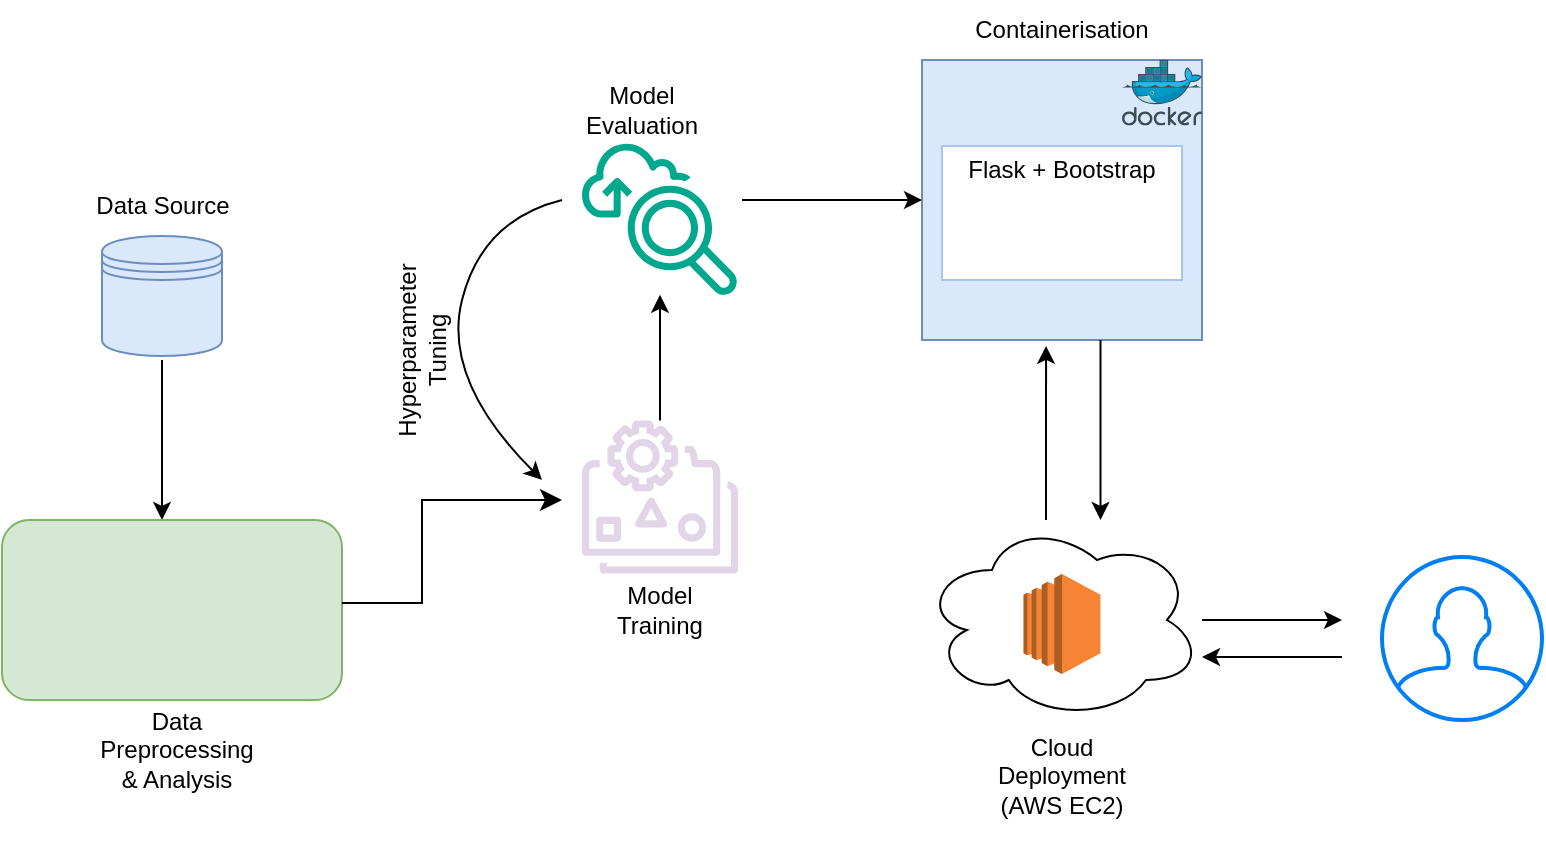 <mxfile version="25.0.1">
  <diagram name="Page-1" id="PvgVLcvzbbs0Ga6zSh0f">
    <mxGraphModel dx="1434" dy="819" grid="1" gridSize="10" guides="1" tooltips="1" connect="1" arrows="1" fold="1" page="1" pageScale="1" pageWidth="850" pageHeight="1100" background="none" math="0" shadow="0">
      <root>
        <mxCell id="0" />
        <mxCell id="1" parent="0" />
        <mxCell id="B56T8SULO6MOT_sVwe2b-1" value="" style="shape=datastore;whiteSpace=wrap;html=1;fillColor=#dae8fc;strokeColor=#6c8ebf;" vertex="1" parent="1">
          <mxGeometry x="100" y="138" width="60" height="60" as="geometry" />
        </mxCell>
        <mxCell id="B56T8SULO6MOT_sVwe2b-5" value="Data Source" style="text;html=1;align=center;verticalAlign=middle;resizable=0;points=[];autosize=1;strokeColor=none;fillColor=none;" vertex="1" parent="1">
          <mxGeometry x="85" y="108" width="90" height="30" as="geometry" />
        </mxCell>
        <mxCell id="B56T8SULO6MOT_sVwe2b-6" value="" style="endArrow=classic;html=1;rounded=0;" edge="1" parent="1">
          <mxGeometry width="50" height="50" relative="1" as="geometry">
            <mxPoint x="130" y="200" as="sourcePoint" />
            <mxPoint x="130" y="280" as="targetPoint" />
          </mxGeometry>
        </mxCell>
        <mxCell id="B56T8SULO6MOT_sVwe2b-11" value="" style="rounded=1;whiteSpace=wrap;html=1;fillColor=#d5e8d4;strokeColor=#82b366;gradientColor=none;" vertex="1" parent="1">
          <mxGeometry x="50" y="280" width="170" height="90" as="geometry" />
        </mxCell>
        <mxCell id="B56T8SULO6MOT_sVwe2b-12" value="" style="shape=image;html=1;verticalAlign=top;verticalLabelPosition=bottom;labelBackgroundColor=#ffffff;imageAspect=0;aspect=fixed;image=https://cdn2.iconfinder.com/data/icons/bitsies/128/BarChart-128.png" vertex="1" parent="1">
          <mxGeometry x="70" y="286.5" width="77" height="77" as="geometry" />
        </mxCell>
        <mxCell id="B56T8SULO6MOT_sVwe2b-13" value="" style="shape=image;html=1;verticalAlign=top;verticalLabelPosition=bottom;labelBackgroundColor=#ffffff;imageAspect=0;aspect=fixed;image=https://cdn4.iconfinder.com/data/icons/success-filloutline/64/chart-analysis-analytics-data_analytics-pie-128.png" vertex="1" parent="1">
          <mxGeometry x="167" y="286.5" width="35" height="35" as="geometry" />
        </mxCell>
        <mxCell id="B56T8SULO6MOT_sVwe2b-14" value="" style="shape=image;html=1;verticalAlign=top;verticalLabelPosition=bottom;labelBackgroundColor=#ffffff;imageAspect=0;aspect=fixed;image=https://cdn0.iconfinder.com/data/icons/web-development-and-studio/512/30_Graph_Analysis_analytic_analytics_chart_data-128.png" vertex="1" parent="1">
          <mxGeometry x="165" y="329.5" width="39" height="39" as="geometry" />
        </mxCell>
        <mxCell id="B56T8SULO6MOT_sVwe2b-16" value="Data Preprocessing &amp;amp; Analysis" style="text;html=1;align=center;verticalAlign=middle;whiteSpace=wrap;rounded=0;" vertex="1" parent="1">
          <mxGeometry x="105" y="380" width="65" height="30" as="geometry" />
        </mxCell>
        <mxCell id="B56T8SULO6MOT_sVwe2b-19" value="" style="edgeStyle=elbowEdgeStyle;elbow=horizontal;endArrow=classic;html=1;curved=0;rounded=0;endSize=8;startSize=8;" edge="1" parent="1">
          <mxGeometry width="50" height="50" relative="1" as="geometry">
            <mxPoint x="220" y="321.5" as="sourcePoint" />
            <mxPoint x="330" y="270" as="targetPoint" />
            <Array as="points">
              <mxPoint x="260" y="290" />
            </Array>
          </mxGeometry>
        </mxCell>
        <mxCell id="B56T8SULO6MOT_sVwe2b-21" value="" style="sketch=0;outlineConnect=0;fillColor=#e1d5e7;strokeColor=#9673a6;dashed=0;verticalLabelPosition=bottom;verticalAlign=top;align=center;html=1;fontSize=12;fontStyle=0;aspect=fixed;pointerEvents=1;shape=mxgraph.aws4.elastic_file_system_intelligent_tiering;" vertex="1" parent="1">
          <mxGeometry x="340" y="230" width="78" height="77" as="geometry" />
        </mxCell>
        <mxCell id="B56T8SULO6MOT_sVwe2b-22" value="Model Training" style="text;html=1;align=center;verticalAlign=middle;whiteSpace=wrap;rounded=0;" vertex="1" parent="1">
          <mxGeometry x="349" y="310" width="60" height="30" as="geometry" />
        </mxCell>
        <mxCell id="B56T8SULO6MOT_sVwe2b-23" value="" style="sketch=0;outlineConnect=0;fontColor=#232F3E;gradientColor=none;fillColor=#01A88D;strokeColor=none;dashed=0;verticalLabelPosition=bottom;verticalAlign=top;align=center;html=1;fontSize=12;fontStyle=0;aspect=fixed;shape=mxgraph.aws4.application_discovery_service_migration_evaluator_collector;" vertex="1" parent="1">
          <mxGeometry x="340" y="90" width="78" height="78" as="geometry" />
        </mxCell>
        <mxCell id="B56T8SULO6MOT_sVwe2b-26" value="" style="curved=1;endArrow=classic;html=1;rounded=0;" edge="1" parent="1">
          <mxGeometry width="50" height="50" relative="1" as="geometry">
            <mxPoint x="330" y="120" as="sourcePoint" />
            <mxPoint x="320" y="260" as="targetPoint" />
            <Array as="points">
              <mxPoint x="290" y="130" />
              <mxPoint x="270" y="210" />
            </Array>
          </mxGeometry>
        </mxCell>
        <mxCell id="B56T8SULO6MOT_sVwe2b-27" value="&lt;div&gt;Hyperparameter Tuning&lt;/div&gt;" style="text;html=1;align=center;verticalAlign=middle;whiteSpace=wrap;rounded=0;rotation=-90;" vertex="1" parent="1">
          <mxGeometry x="230" y="180" width="60" height="30" as="geometry" />
        </mxCell>
        <mxCell id="B56T8SULO6MOT_sVwe2b-28" value="" style="endArrow=classic;html=1;rounded=0;" edge="1" parent="1" source="B56T8SULO6MOT_sVwe2b-21" target="B56T8SULO6MOT_sVwe2b-23">
          <mxGeometry width="50" height="50" relative="1" as="geometry">
            <mxPoint x="500" y="450" as="sourcePoint" />
            <mxPoint x="550" y="400" as="targetPoint" />
          </mxGeometry>
        </mxCell>
        <mxCell id="B56T8SULO6MOT_sVwe2b-29" value="Model Evaluation" style="text;html=1;align=center;verticalAlign=middle;whiteSpace=wrap;rounded=0;" vertex="1" parent="1">
          <mxGeometry x="340" y="60" width="60" height="30" as="geometry" />
        </mxCell>
        <mxCell id="B56T8SULO6MOT_sVwe2b-31" value="" style="whiteSpace=wrap;html=1;aspect=fixed;fillColor=#dae8fc;strokeColor=#6c8ebf;" vertex="1" parent="1">
          <mxGeometry x="510" y="50" width="140" height="140" as="geometry" />
        </mxCell>
        <mxCell id="B56T8SULO6MOT_sVwe2b-32" value="" style="image;sketch=0;aspect=fixed;html=1;points=[];align=center;fontSize=12;image=img/lib/mscae/Docker.svg;" vertex="1" parent="1">
          <mxGeometry x="610" y="50" width="40" height="32.8" as="geometry" />
        </mxCell>
        <mxCell id="B56T8SULO6MOT_sVwe2b-33" value="" style="rounded=0;whiteSpace=wrap;html=1;strokeColor=#A9C4EB;" vertex="1" parent="1">
          <mxGeometry x="520" y="93" width="120" height="67" as="geometry" />
        </mxCell>
        <mxCell id="B56T8SULO6MOT_sVwe2b-35" value="" style="ellipse;shape=cloud;whiteSpace=wrap;html=1;" vertex="1" parent="1">
          <mxGeometry x="510" y="280" width="140" height="100" as="geometry" />
        </mxCell>
        <mxCell id="B56T8SULO6MOT_sVwe2b-36" value="" style="outlineConnect=0;dashed=0;verticalLabelPosition=bottom;verticalAlign=top;align=center;html=1;shape=mxgraph.aws3.ec2;fillColor=#F58534;gradientColor=none;" vertex="1" parent="1">
          <mxGeometry x="560.75" y="307" width="38.5" height="50" as="geometry" />
        </mxCell>
        <mxCell id="B56T8SULO6MOT_sVwe2b-37" value="" style="endArrow=classic;html=1;rounded=0;entryX=0;entryY=0.5;entryDx=0;entryDy=0;" edge="1" parent="1" target="B56T8SULO6MOT_sVwe2b-31">
          <mxGeometry width="50" height="50" relative="1" as="geometry">
            <mxPoint x="420" y="120" as="sourcePoint" />
            <mxPoint x="550" y="270" as="targetPoint" />
          </mxGeometry>
        </mxCell>
        <mxCell id="B56T8SULO6MOT_sVwe2b-38" value="" style="endArrow=classic;html=1;rounded=0;" edge="1" parent="1">
          <mxGeometry width="50" height="50" relative="1" as="geometry">
            <mxPoint x="599.25" y="190" as="sourcePoint" />
            <mxPoint x="599.25" y="280" as="targetPoint" />
          </mxGeometry>
        </mxCell>
        <mxCell id="B56T8SULO6MOT_sVwe2b-41" value="" style="endArrow=classic;html=1;rounded=0;entryX=0.443;entryY=1.021;entryDx=0;entryDy=0;entryPerimeter=0;" edge="1" parent="1" target="B56T8SULO6MOT_sVwe2b-31">
          <mxGeometry width="50" height="50" relative="1" as="geometry">
            <mxPoint x="572" y="280" as="sourcePoint" />
            <mxPoint x="570" y="280" as="targetPoint" />
          </mxGeometry>
        </mxCell>
        <mxCell id="B56T8SULO6MOT_sVwe2b-42" value="" style="html=1;verticalLabelPosition=bottom;align=center;labelBackgroundColor=#ffffff;verticalAlign=top;strokeWidth=2;strokeColor=#0080F0;shadow=0;dashed=0;shape=mxgraph.ios7.icons.user;" vertex="1" parent="1">
          <mxGeometry x="740" y="298.5" width="80" height="81.5" as="geometry" />
        </mxCell>
        <mxCell id="B56T8SULO6MOT_sVwe2b-43" value="Containerisation" style="text;html=1;align=center;verticalAlign=middle;whiteSpace=wrap;rounded=0;" vertex="1" parent="1">
          <mxGeometry x="550" y="20" width="60" height="30" as="geometry" />
        </mxCell>
        <mxCell id="B56T8SULO6MOT_sVwe2b-44" value="" style="endArrow=classic;html=1;rounded=0;" edge="1" parent="1" source="B56T8SULO6MOT_sVwe2b-35">
          <mxGeometry width="50" height="50" relative="1" as="geometry">
            <mxPoint x="660" y="360" as="sourcePoint" />
            <mxPoint x="720" y="330" as="targetPoint" />
          </mxGeometry>
        </mxCell>
        <mxCell id="B56T8SULO6MOT_sVwe2b-46" value="" style="endArrow=classic;html=1;rounded=0;" edge="1" parent="1">
          <mxGeometry width="50" height="50" relative="1" as="geometry">
            <mxPoint x="720" y="348.5" as="sourcePoint" />
            <mxPoint x="650" y="348.5" as="targetPoint" />
          </mxGeometry>
        </mxCell>
        <mxCell id="B56T8SULO6MOT_sVwe2b-47" value="Cloud Deployment (AWS EC2)&lt;div&gt;&lt;br&gt;&lt;/div&gt;" style="text;html=1;align=center;verticalAlign=middle;whiteSpace=wrap;rounded=0;" vertex="1" parent="1">
          <mxGeometry x="550" y="400" width="60" height="30" as="geometry" />
        </mxCell>
        <mxCell id="B56T8SULO6MOT_sVwe2b-49" value="" style="shape=image;verticalLabelPosition=bottom;labelBackgroundColor=default;verticalAlign=top;aspect=fixed;imageAspect=0;image=https://encrypted-tbn0.gstatic.com/images?q=tbn:ANd9GcTmD38KsMgEwahtWc_Nfs5ZVktP9dBc36MUZA&amp;s;" vertex="1" parent="1">
          <mxGeometry x="530" y="109" width="40" height="40" as="geometry" />
        </mxCell>
        <mxCell id="B56T8SULO6MOT_sVwe2b-51" value="" style="shape=image;verticalLabelPosition=bottom;labelBackgroundColor=default;verticalAlign=top;aspect=fixed;imageAspect=0;image=https://encrypted-tbn0.gstatic.com/images?q=tbn:ANd9GcT6Vwq2o3rdEjNxdTlclPJ9ya_xhPhrBZ_5fA&amp;s;" vertex="1" parent="1">
          <mxGeometry x="580" y="112.34" width="42" height="33.33" as="geometry" />
        </mxCell>
        <mxCell id="B56T8SULO6MOT_sVwe2b-53" value="Flask + Bootstrap" style="text;html=1;align=center;verticalAlign=middle;whiteSpace=wrap;rounded=0;" vertex="1" parent="1">
          <mxGeometry x="495" y="90" width="170" height="30" as="geometry" />
        </mxCell>
      </root>
    </mxGraphModel>
  </diagram>
</mxfile>
